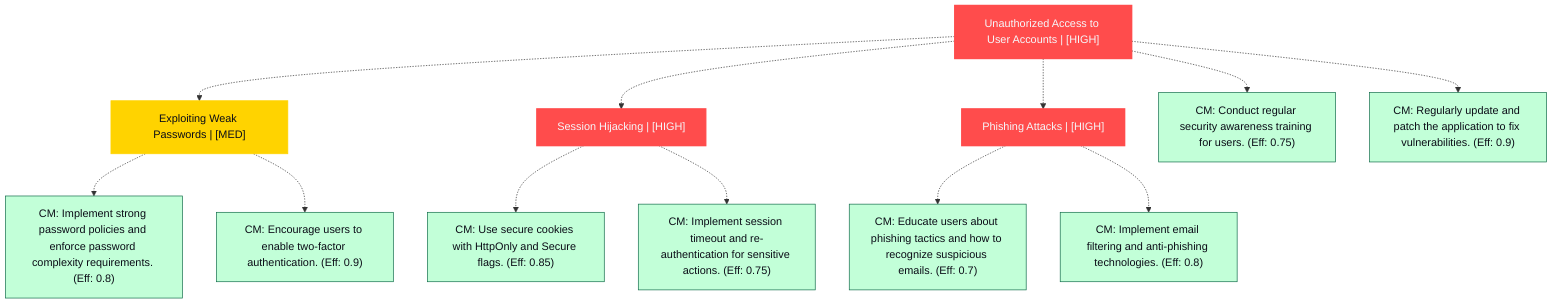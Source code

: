 graph TB
  node_01K6B1SGCND243YG6CJC3AJFS1["Unauthorized Access to User Accounts | [HIGH]"]:::highRisk
  node_01K6B1SGCND243YG6CJC3AJFS1-1["Exploiting Weak Passwords | [MED]"]:::mediumRisk
  node_01K6B1SGCND243YG6CJC3AJFS1-1_cm_0["CM: Implement strong password policies and enforce password complexity requirements. (Eff: 0.8)"]:::countermeasure
  node_01K6B1SGCND243YG6CJC3AJFS1-1_cm_1["CM: Encourage users to enable two-factor authentication. (Eff: 0.9)"]:::countermeasure
  node_01K6B1SGCND243YG6CJC3AJFS1-2["Session Hijacking | [HIGH]"]:::highRisk
  node_01K6B1SGCND243YG6CJC3AJFS1-2_cm_0["CM: Use secure cookies with HttpOnly and Secure flags. (Eff: 0.85)"]:::countermeasure
  node_01K6B1SGCND243YG6CJC3AJFS1-2_cm_1["CM: Implement session timeout and re-authentication for sensitive actions. (Eff: 0.75)"]:::countermeasure
  node_01K6B1SGCND243YG6CJC3AJFS1-3["Phishing Attacks | [HIGH]"]:::highRisk
  node_01K6B1SGCND243YG6CJC3AJFS1-3_cm_0["CM: Educate users about phishing tactics and how to recognize suspicious emails. (Eff: 0.7)"]:::countermeasure
  node_01K6B1SGCND243YG6CJC3AJFS1-3_cm_1["CM: Implement email filtering and anti-phishing technologies. (Eff: 0.8)"]:::countermeasure
  node_01K6B1SGCND243YG6CJC3AJFS1_cm_0["CM: Conduct regular security awareness training for users. (Eff: 0.75)"]:::countermeasure
  node_01K6B1SGCND243YG6CJC3AJFS1_cm_1["CM: Regularly update and patch the application to fix vulnerabilities. (Eff: 0.9)"]:::countermeasure

  node_01K6B1SGCND243YG6CJC3AJFS1 -.-> node_01K6B1SGCND243YG6CJC3AJFS1-1
  node_01K6B1SGCND243YG6CJC3AJFS1-1 -.-> node_01K6B1SGCND243YG6CJC3AJFS1-1_cm_0
  node_01K6B1SGCND243YG6CJC3AJFS1-1 -.-> node_01K6B1SGCND243YG6CJC3AJFS1-1_cm_1
  node_01K6B1SGCND243YG6CJC3AJFS1 -.-> node_01K6B1SGCND243YG6CJC3AJFS1-2
  node_01K6B1SGCND243YG6CJC3AJFS1-2 -.-> node_01K6B1SGCND243YG6CJC3AJFS1-2_cm_0
  node_01K6B1SGCND243YG6CJC3AJFS1-2 -.-> node_01K6B1SGCND243YG6CJC3AJFS1-2_cm_1
  node_01K6B1SGCND243YG6CJC3AJFS1 -.-> node_01K6B1SGCND243YG6CJC3AJFS1-3
  node_01K6B1SGCND243YG6CJC3AJFS1-3 -.-> node_01K6B1SGCND243YG6CJC3AJFS1-3_cm_0
  node_01K6B1SGCND243YG6CJC3AJFS1-3 -.-> node_01K6B1SGCND243YG6CJC3AJFS1-3_cm_1
  node_01K6B1SGCND243YG6CJC3AJFS1 -.-> node_01K6B1SGCND243YG6CJC3AJFS1_cm_0
  node_01K6B1SGCND243YG6CJC3AJFS1 -.-> node_01K6B1SGCND243YG6CJC3AJFS1_cm_1

  classDef andNode fill:#FF4C4C,stroke:#FF4C4C,stroke-width:2px,color:#F5F7FA
  classDef orNode fill:#36FF8F,stroke:#36FF8F,stroke-width:2px,color:#0B0D17
  classDef leafNode fill:#29ABE2,stroke:#29ABE2,stroke-width:2px,color:#F5F7FA
  classDef highRisk fill:#FF4C4C,color:#F5F7FA,stroke:#FF4C4C,stroke-width:2px
  classDef mediumRisk fill:#FFD300,stroke:#FFD300,stroke-width:1px,color:#0B0D17
  classDef lowRisk fill:#FFF2B3,stroke:#FFF2B3,stroke-width:1px,color:#0B0D17
  classDef countermeasure fill:#C2FFD8,stroke:#106B49,stroke-width:1px,color:#0B0D17
  classDef reference fill:#A259FF,stroke:#c3a4ff,stroke-width:1px,stroke-dasharray:3 3,color:#F5F7FA
  classDef mitreNode stroke-dasharray:5 5
  classDef note fill:#ffffcc,stroke:#ffcc00,stroke-width:2px,stroke-dasharray:5 5